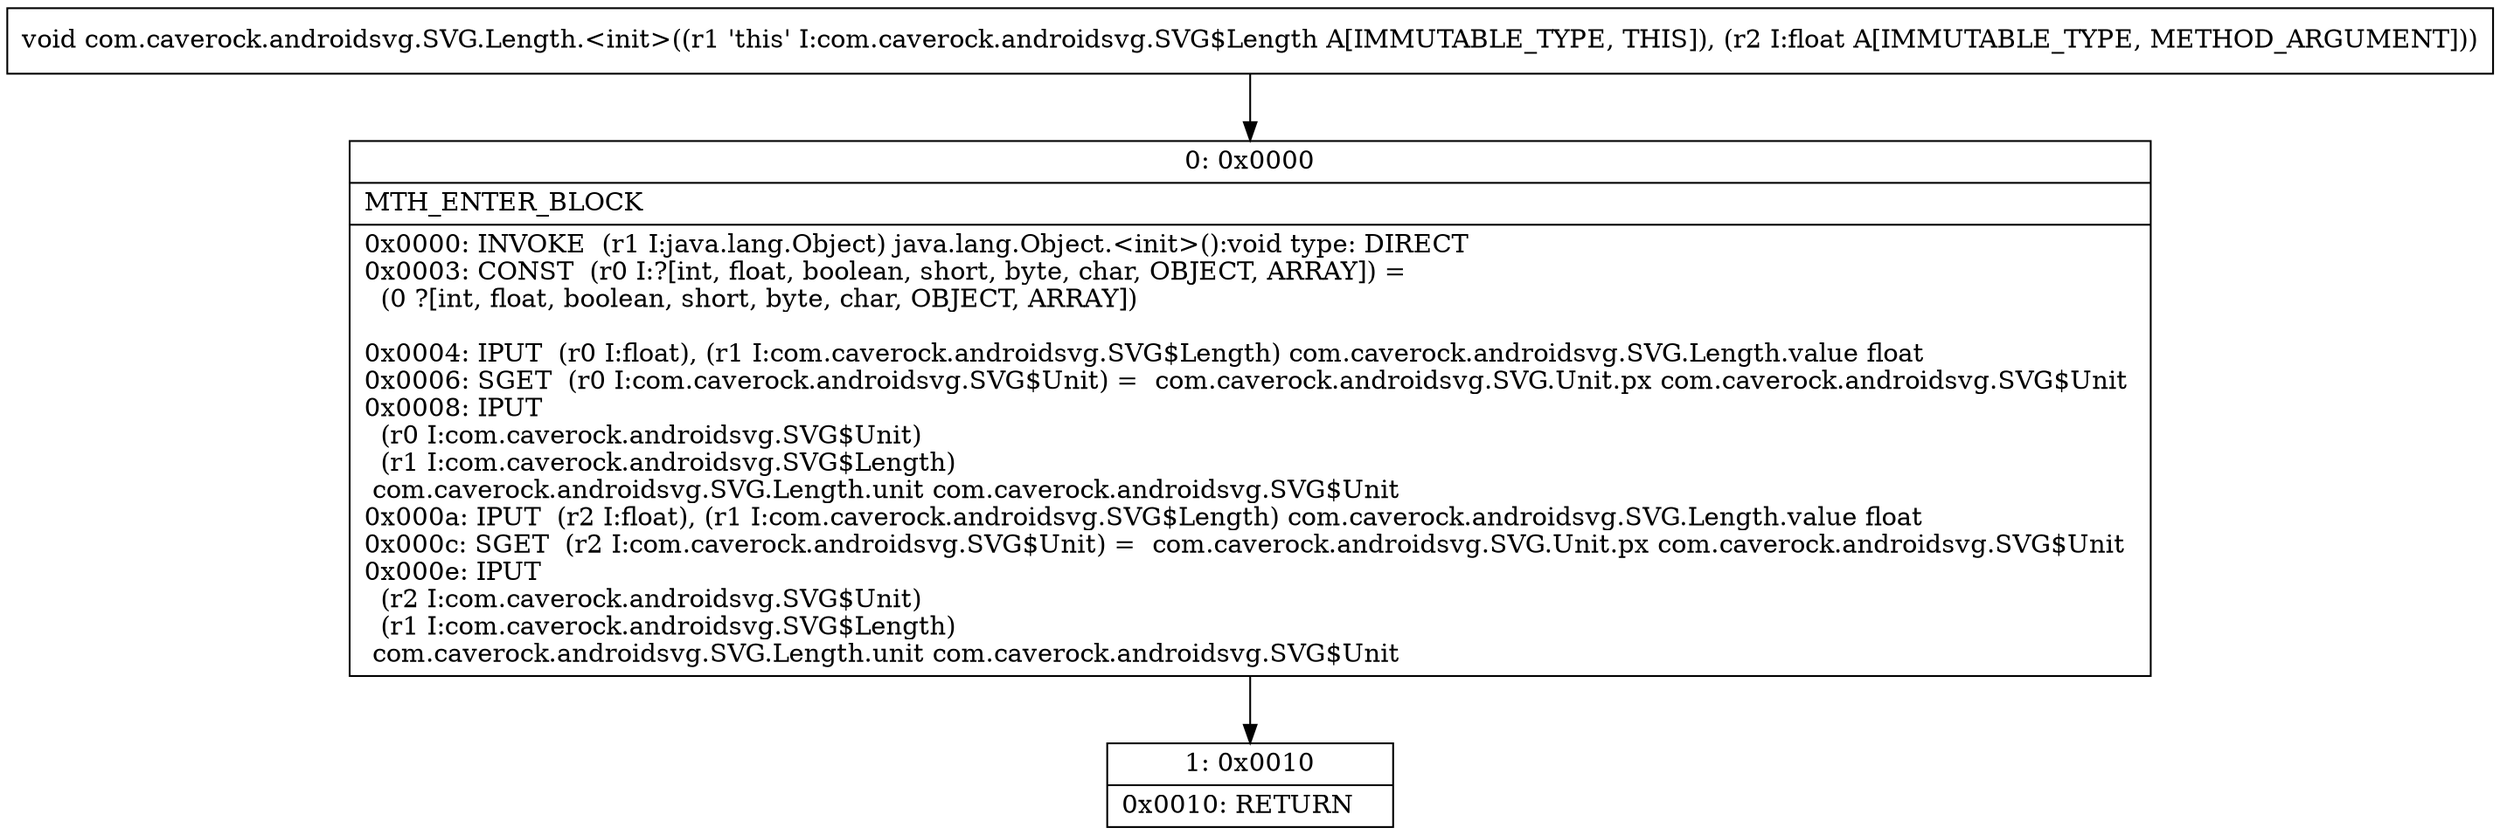 digraph "CFG forcom.caverock.androidsvg.SVG.Length.\<init\>(F)V" {
Node_0 [shape=record,label="{0\:\ 0x0000|MTH_ENTER_BLOCK\l|0x0000: INVOKE  (r1 I:java.lang.Object) java.lang.Object.\<init\>():void type: DIRECT \l0x0003: CONST  (r0 I:?[int, float, boolean, short, byte, char, OBJECT, ARRAY]) = \l  (0 ?[int, float, boolean, short, byte, char, OBJECT, ARRAY])\l \l0x0004: IPUT  (r0 I:float), (r1 I:com.caverock.androidsvg.SVG$Length) com.caverock.androidsvg.SVG.Length.value float \l0x0006: SGET  (r0 I:com.caverock.androidsvg.SVG$Unit) =  com.caverock.androidsvg.SVG.Unit.px com.caverock.androidsvg.SVG$Unit \l0x0008: IPUT  \l  (r0 I:com.caverock.androidsvg.SVG$Unit)\l  (r1 I:com.caverock.androidsvg.SVG$Length)\l com.caverock.androidsvg.SVG.Length.unit com.caverock.androidsvg.SVG$Unit \l0x000a: IPUT  (r2 I:float), (r1 I:com.caverock.androidsvg.SVG$Length) com.caverock.androidsvg.SVG.Length.value float \l0x000c: SGET  (r2 I:com.caverock.androidsvg.SVG$Unit) =  com.caverock.androidsvg.SVG.Unit.px com.caverock.androidsvg.SVG$Unit \l0x000e: IPUT  \l  (r2 I:com.caverock.androidsvg.SVG$Unit)\l  (r1 I:com.caverock.androidsvg.SVG$Length)\l com.caverock.androidsvg.SVG.Length.unit com.caverock.androidsvg.SVG$Unit \l}"];
Node_1 [shape=record,label="{1\:\ 0x0010|0x0010: RETURN   \l}"];
MethodNode[shape=record,label="{void com.caverock.androidsvg.SVG.Length.\<init\>((r1 'this' I:com.caverock.androidsvg.SVG$Length A[IMMUTABLE_TYPE, THIS]), (r2 I:float A[IMMUTABLE_TYPE, METHOD_ARGUMENT])) }"];
MethodNode -> Node_0;
Node_0 -> Node_1;
}

